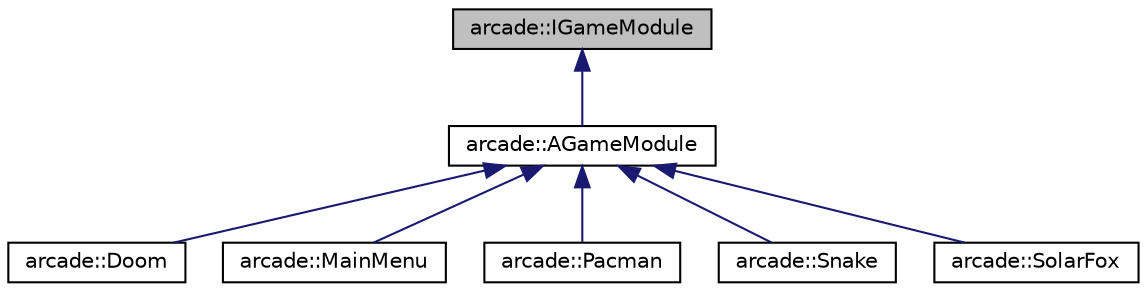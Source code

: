 digraph "arcade::IGameModule"
{
 // LATEX_PDF_SIZE
  edge [fontname="Helvetica",fontsize="10",labelfontname="Helvetica",labelfontsize="10"];
  node [fontname="Helvetica",fontsize="10",shape=record];
  Node1 [label="arcade::IGameModule",height=0.2,width=0.4,color="black", fillcolor="grey75", style="filled", fontcolor="black",tooltip=" "];
  Node1 -> Node2 [dir="back",color="midnightblue",fontsize="10",style="solid",fontname="Helvetica"];
  Node2 [label="arcade::AGameModule",height=0.2,width=0.4,color="black", fillcolor="white", style="filled",URL="$classarcade_1_1_a_game_module.html",tooltip=" "];
  Node2 -> Node3 [dir="back",color="midnightblue",fontsize="10",style="solid",fontname="Helvetica"];
  Node3 [label="arcade::Doom",height=0.2,width=0.4,color="black", fillcolor="white", style="filled",URL="$classarcade_1_1_doom.html",tooltip=" "];
  Node2 -> Node4 [dir="back",color="midnightblue",fontsize="10",style="solid",fontname="Helvetica"];
  Node4 [label="arcade::MainMenu",height=0.2,width=0.4,color="black", fillcolor="white", style="filled",URL="$classarcade_1_1_main_menu.html",tooltip=" "];
  Node2 -> Node5 [dir="back",color="midnightblue",fontsize="10",style="solid",fontname="Helvetica"];
  Node5 [label="arcade::Pacman",height=0.2,width=0.4,color="black", fillcolor="white", style="filled",URL="$classarcade_1_1_pacman.html",tooltip=" "];
  Node2 -> Node6 [dir="back",color="midnightblue",fontsize="10",style="solid",fontname="Helvetica"];
  Node6 [label="arcade::Snake",height=0.2,width=0.4,color="black", fillcolor="white", style="filled",URL="$classarcade_1_1_snake.html",tooltip=" "];
  Node2 -> Node7 [dir="back",color="midnightblue",fontsize="10",style="solid",fontname="Helvetica"];
  Node7 [label="arcade::SolarFox",height=0.2,width=0.4,color="black", fillcolor="white", style="filled",URL="$classarcade_1_1_solar_fox.html",tooltip=" "];
}
